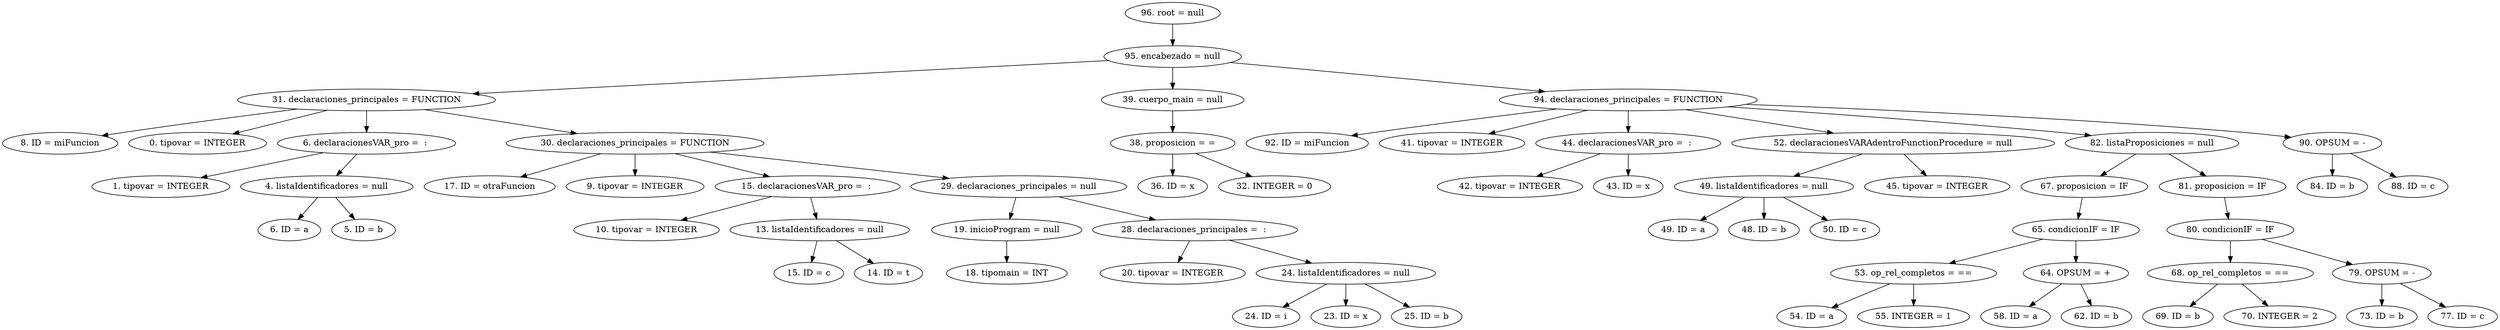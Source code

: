 digraph G {
"96. root = null"->"95. encabezado = null"
"95. encabezado = null"->"31. declaraciones_principales = FUNCTION"
"31. declaraciones_principales = FUNCTION"->"8. ID = miFuncion"
"31. declaraciones_principales = FUNCTION"->"0. tipovar = INTEGER"
"31. declaraciones_principales = FUNCTION"->"6. declaracionesVAR_pro =  : "
"6. declaracionesVAR_pro =  : "->"1. tipovar = INTEGER"
"6. declaracionesVAR_pro =  : "->"4. listaIdentificadores = null"
"4. listaIdentificadores = null"->"6. ID = a"
"4. listaIdentificadores = null"->"5. ID = b"
"31. declaraciones_principales = FUNCTION"->"30. declaraciones_principales = FUNCTION"
"30. declaraciones_principales = FUNCTION"->"17. ID = otraFuncion"
"30. declaraciones_principales = FUNCTION"->"9. tipovar = INTEGER"
"30. declaraciones_principales = FUNCTION"->"15. declaracionesVAR_pro =  : "
"15. declaracionesVAR_pro =  : "->"10. tipovar = INTEGER"
"15. declaracionesVAR_pro =  : "->"13. listaIdentificadores = null"
"13. listaIdentificadores = null"->"15. ID = c"
"13. listaIdentificadores = null"->"14. ID = t"
"30. declaraciones_principales = FUNCTION"->"29. declaraciones_principales = null"
"29. declaraciones_principales = null"->"19. inicioProgram = null"
"19. inicioProgram = null"->"18. tipomain = INT"
"29. declaraciones_principales = null"->"28. declaraciones_principales =  : "
"28. declaraciones_principales =  : "->"20. tipovar = INTEGER"
"28. declaraciones_principales =  : "->"24. listaIdentificadores = null"
"24. listaIdentificadores = null"->"24. ID = i"
"24. listaIdentificadores = null"->"23. ID = x"
"24. listaIdentificadores = null"->"25. ID = b"
"95. encabezado = null"->"39. cuerpo_main = null"
"39. cuerpo_main = null"->"38. proposicion = ="
"38. proposicion = ="->"36. ID = x"
"38. proposicion = ="->"32. INTEGER = 0"
"95. encabezado = null"->"94. declaraciones_principales = FUNCTION"
"94. declaraciones_principales = FUNCTION"->"92. ID = miFuncion"
"94. declaraciones_principales = FUNCTION"->"41. tipovar = INTEGER"
"94. declaraciones_principales = FUNCTION"->"44. declaracionesVAR_pro =  : "
"44. declaracionesVAR_pro =  : "->"42. tipovar = INTEGER"
"44. declaracionesVAR_pro =  : "->"43. ID = x"
"94. declaraciones_principales = FUNCTION"->"52. declaracionesVARAdentroFunctionProcedure = null"
"52. declaracionesVARAdentroFunctionProcedure = null"->"49. listaIdentificadores = null"
"49. listaIdentificadores = null"->"49. ID = a"
"49. listaIdentificadores = null"->"48. ID = b"
"49. listaIdentificadores = null"->"50. ID = c"
"52. declaracionesVARAdentroFunctionProcedure = null"->"45. tipovar = INTEGER"
"94. declaraciones_principales = FUNCTION"->"82. listaProposiciones = null"
"82. listaProposiciones = null"->"67. proposicion = IF"
"67. proposicion = IF"->"65. condicionIF = IF"
"65. condicionIF = IF"->"53. op_rel_completos = =="
"53. op_rel_completos = =="->"54. ID = a"
"53. op_rel_completos = =="->"55. INTEGER = 1"
"65. condicionIF = IF"->"64. OPSUM = +"
"64. OPSUM = +"->"58. ID = a"
"64. OPSUM = +"->"62. ID = b"
"82. listaProposiciones = null"->"81. proposicion = IF"
"81. proposicion = IF"->"80. condicionIF = IF"
"80. condicionIF = IF"->"68. op_rel_completos = =="
"68. op_rel_completos = =="->"69. ID = b"
"68. op_rel_completos = =="->"70. INTEGER = 2"
"80. condicionIF = IF"->"79. OPSUM = -"
"79. OPSUM = -"->"73. ID = b"
"79. OPSUM = -"->"77. ID = c"
"94. declaraciones_principales = FUNCTION"->"90. OPSUM = -"
"90. OPSUM = -"->"84. ID = b"
"90. OPSUM = -"->"88. ID = c"


}
